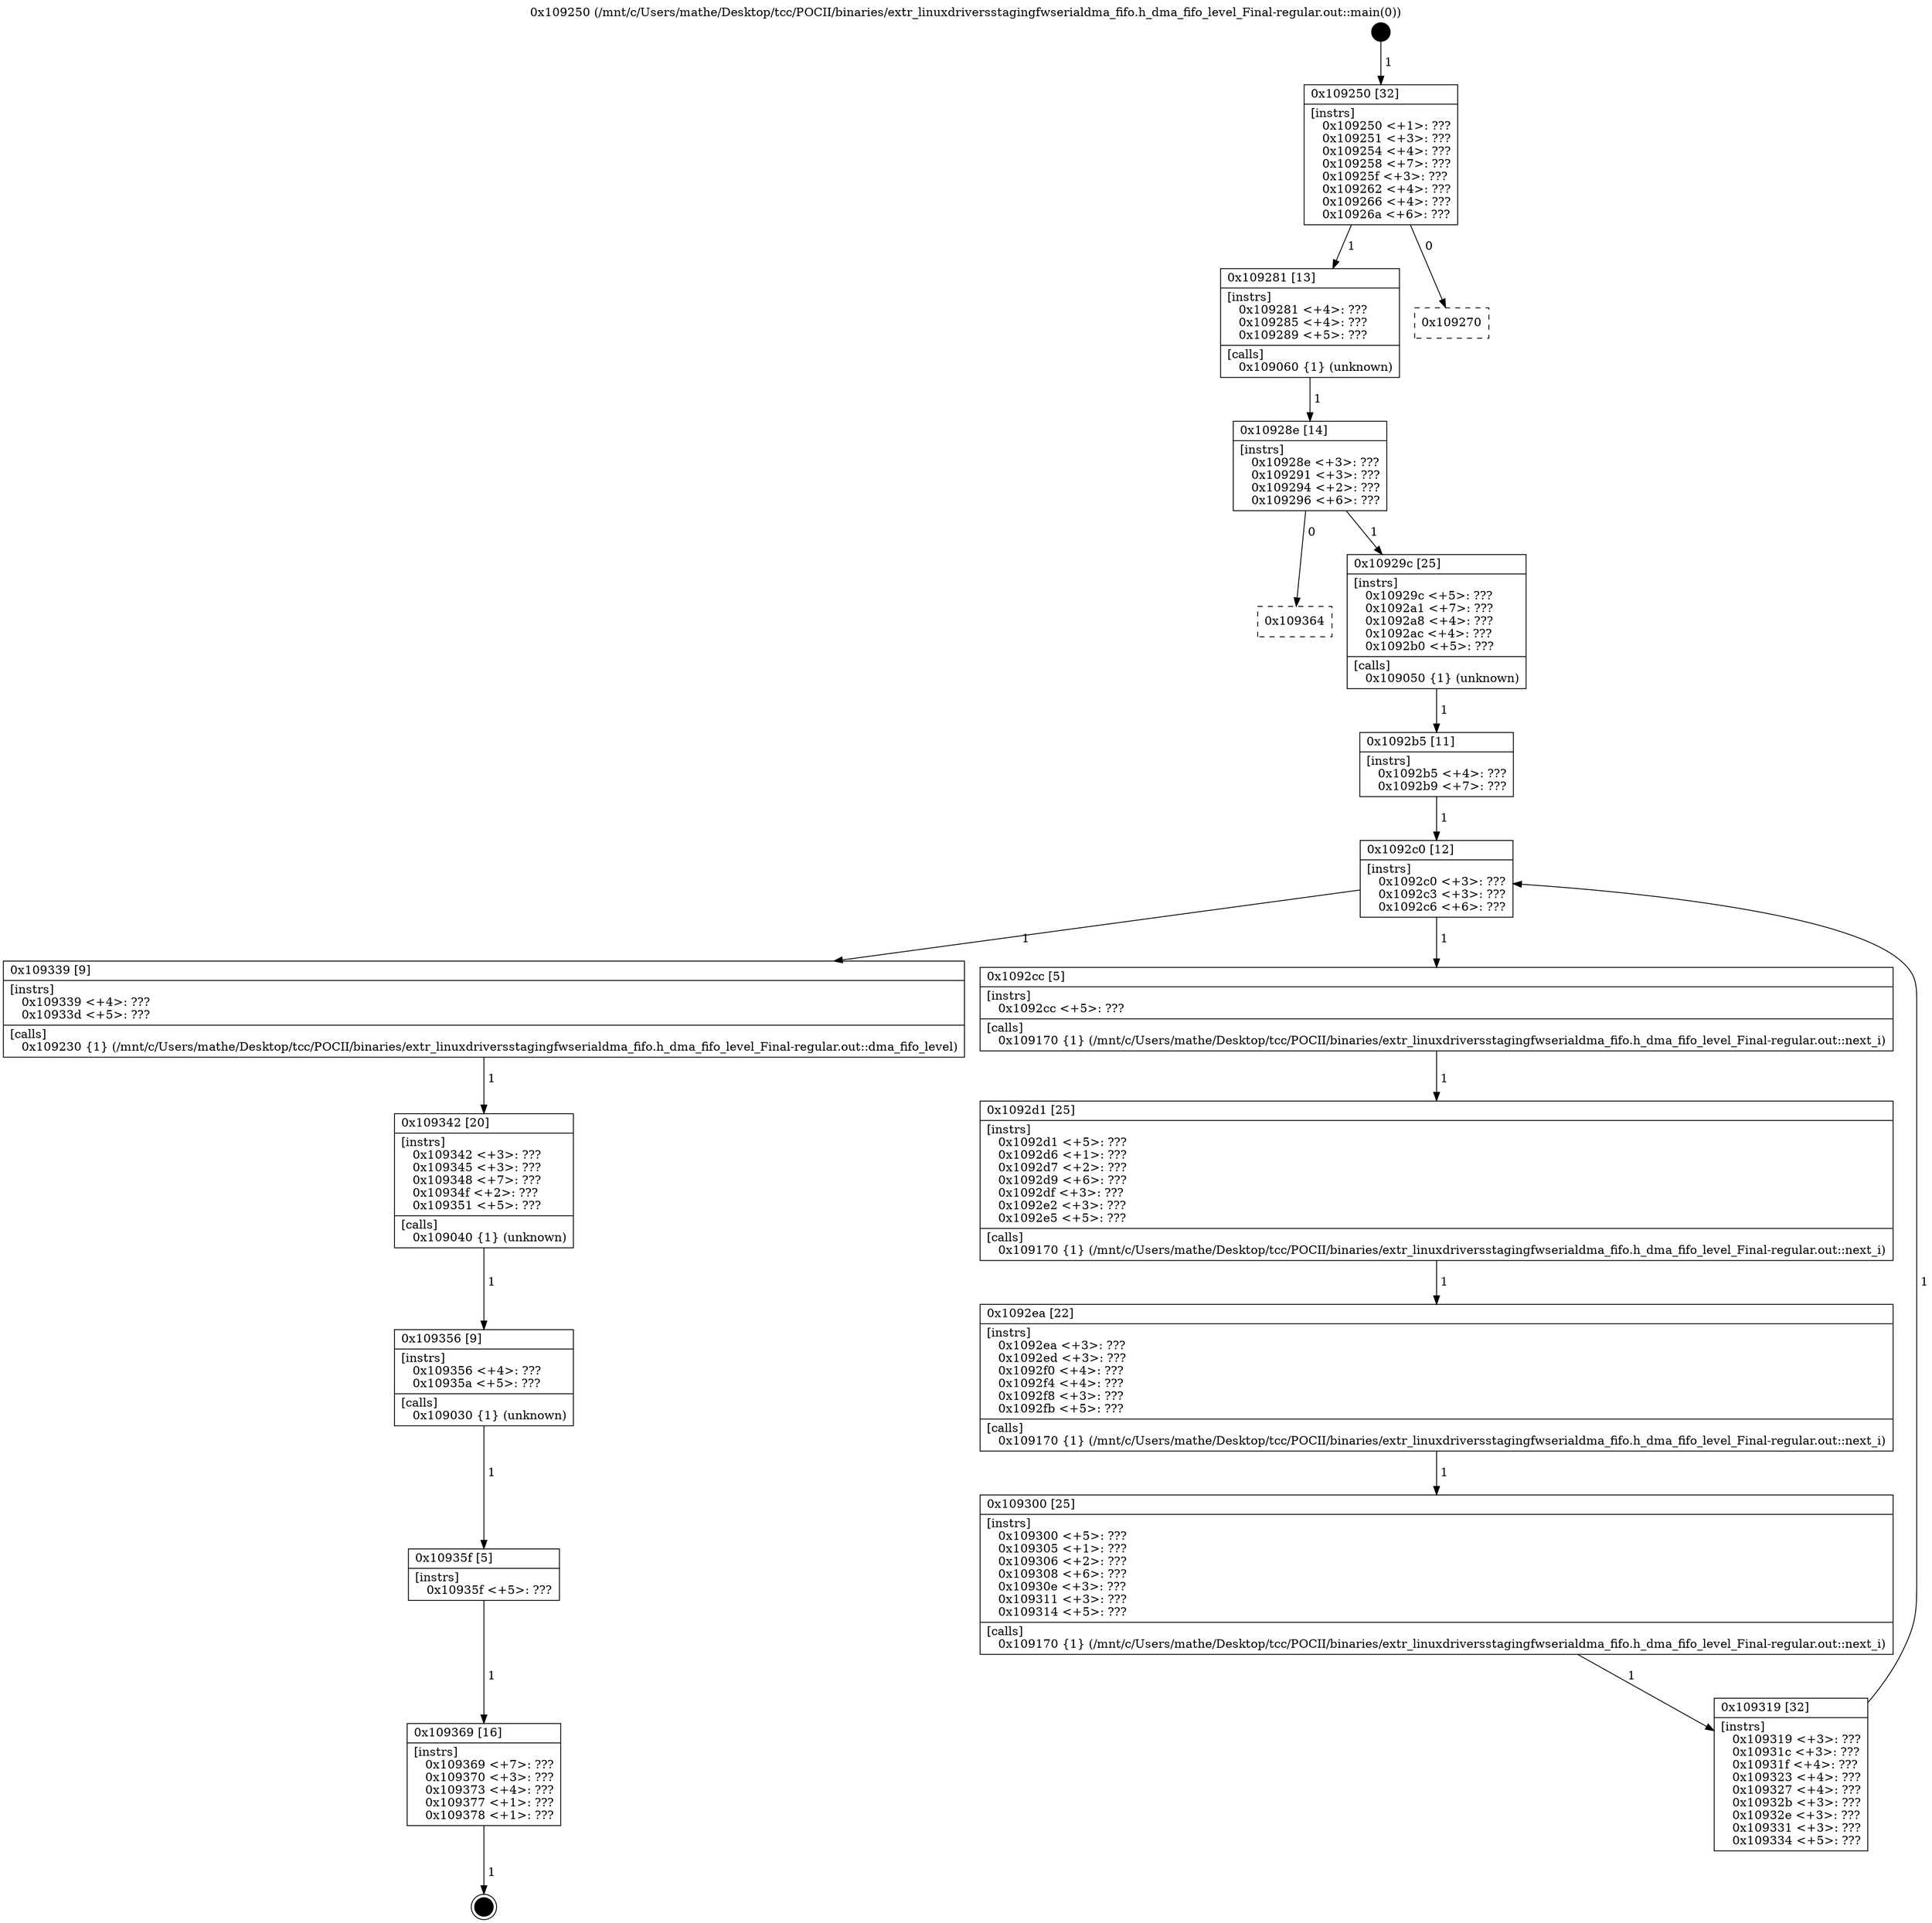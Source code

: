digraph "0x109250" {
  label = "0x109250 (/mnt/c/Users/mathe/Desktop/tcc/POCII/binaries/extr_linuxdriversstagingfwserialdma_fifo.h_dma_fifo_level_Final-regular.out::main(0))"
  labelloc = "t"
  node[shape=record]

  Entry [label="",width=0.3,height=0.3,shape=circle,fillcolor=black,style=filled]
  "0x109250" [label="{
     0x109250 [32]\l
     | [instrs]\l
     &nbsp;&nbsp;0x109250 \<+1\>: ???\l
     &nbsp;&nbsp;0x109251 \<+3\>: ???\l
     &nbsp;&nbsp;0x109254 \<+4\>: ???\l
     &nbsp;&nbsp;0x109258 \<+7\>: ???\l
     &nbsp;&nbsp;0x10925f \<+3\>: ???\l
     &nbsp;&nbsp;0x109262 \<+4\>: ???\l
     &nbsp;&nbsp;0x109266 \<+4\>: ???\l
     &nbsp;&nbsp;0x10926a \<+6\>: ???\l
  }"]
  "0x109281" [label="{
     0x109281 [13]\l
     | [instrs]\l
     &nbsp;&nbsp;0x109281 \<+4\>: ???\l
     &nbsp;&nbsp;0x109285 \<+4\>: ???\l
     &nbsp;&nbsp;0x109289 \<+5\>: ???\l
     | [calls]\l
     &nbsp;&nbsp;0x109060 \{1\} (unknown)\l
  }"]
  "0x109270" [label="{
     0x109270\l
  }", style=dashed]
  "0x10928e" [label="{
     0x10928e [14]\l
     | [instrs]\l
     &nbsp;&nbsp;0x10928e \<+3\>: ???\l
     &nbsp;&nbsp;0x109291 \<+3\>: ???\l
     &nbsp;&nbsp;0x109294 \<+2\>: ???\l
     &nbsp;&nbsp;0x109296 \<+6\>: ???\l
  }"]
  "0x109364" [label="{
     0x109364\l
  }", style=dashed]
  "0x10929c" [label="{
     0x10929c [25]\l
     | [instrs]\l
     &nbsp;&nbsp;0x10929c \<+5\>: ???\l
     &nbsp;&nbsp;0x1092a1 \<+7\>: ???\l
     &nbsp;&nbsp;0x1092a8 \<+4\>: ???\l
     &nbsp;&nbsp;0x1092ac \<+4\>: ???\l
     &nbsp;&nbsp;0x1092b0 \<+5\>: ???\l
     | [calls]\l
     &nbsp;&nbsp;0x109050 \{1\} (unknown)\l
  }"]
  Exit [label="",width=0.3,height=0.3,shape=circle,fillcolor=black,style=filled,peripheries=2]
  "0x1092c0" [label="{
     0x1092c0 [12]\l
     | [instrs]\l
     &nbsp;&nbsp;0x1092c0 \<+3\>: ???\l
     &nbsp;&nbsp;0x1092c3 \<+3\>: ???\l
     &nbsp;&nbsp;0x1092c6 \<+6\>: ???\l
  }"]
  "0x109339" [label="{
     0x109339 [9]\l
     | [instrs]\l
     &nbsp;&nbsp;0x109339 \<+4\>: ???\l
     &nbsp;&nbsp;0x10933d \<+5\>: ???\l
     | [calls]\l
     &nbsp;&nbsp;0x109230 \{1\} (/mnt/c/Users/mathe/Desktop/tcc/POCII/binaries/extr_linuxdriversstagingfwserialdma_fifo.h_dma_fifo_level_Final-regular.out::dma_fifo_level)\l
  }"]
  "0x1092cc" [label="{
     0x1092cc [5]\l
     | [instrs]\l
     &nbsp;&nbsp;0x1092cc \<+5\>: ???\l
     | [calls]\l
     &nbsp;&nbsp;0x109170 \{1\} (/mnt/c/Users/mathe/Desktop/tcc/POCII/binaries/extr_linuxdriversstagingfwserialdma_fifo.h_dma_fifo_level_Final-regular.out::next_i)\l
  }"]
  "0x1092d1" [label="{
     0x1092d1 [25]\l
     | [instrs]\l
     &nbsp;&nbsp;0x1092d1 \<+5\>: ???\l
     &nbsp;&nbsp;0x1092d6 \<+1\>: ???\l
     &nbsp;&nbsp;0x1092d7 \<+2\>: ???\l
     &nbsp;&nbsp;0x1092d9 \<+6\>: ???\l
     &nbsp;&nbsp;0x1092df \<+3\>: ???\l
     &nbsp;&nbsp;0x1092e2 \<+3\>: ???\l
     &nbsp;&nbsp;0x1092e5 \<+5\>: ???\l
     | [calls]\l
     &nbsp;&nbsp;0x109170 \{1\} (/mnt/c/Users/mathe/Desktop/tcc/POCII/binaries/extr_linuxdriversstagingfwserialdma_fifo.h_dma_fifo_level_Final-regular.out::next_i)\l
  }"]
  "0x1092ea" [label="{
     0x1092ea [22]\l
     | [instrs]\l
     &nbsp;&nbsp;0x1092ea \<+3\>: ???\l
     &nbsp;&nbsp;0x1092ed \<+3\>: ???\l
     &nbsp;&nbsp;0x1092f0 \<+4\>: ???\l
     &nbsp;&nbsp;0x1092f4 \<+4\>: ???\l
     &nbsp;&nbsp;0x1092f8 \<+3\>: ???\l
     &nbsp;&nbsp;0x1092fb \<+5\>: ???\l
     | [calls]\l
     &nbsp;&nbsp;0x109170 \{1\} (/mnt/c/Users/mathe/Desktop/tcc/POCII/binaries/extr_linuxdriversstagingfwserialdma_fifo.h_dma_fifo_level_Final-regular.out::next_i)\l
  }"]
  "0x109300" [label="{
     0x109300 [25]\l
     | [instrs]\l
     &nbsp;&nbsp;0x109300 \<+5\>: ???\l
     &nbsp;&nbsp;0x109305 \<+1\>: ???\l
     &nbsp;&nbsp;0x109306 \<+2\>: ???\l
     &nbsp;&nbsp;0x109308 \<+6\>: ???\l
     &nbsp;&nbsp;0x10930e \<+3\>: ???\l
     &nbsp;&nbsp;0x109311 \<+3\>: ???\l
     &nbsp;&nbsp;0x109314 \<+5\>: ???\l
     | [calls]\l
     &nbsp;&nbsp;0x109170 \{1\} (/mnt/c/Users/mathe/Desktop/tcc/POCII/binaries/extr_linuxdriversstagingfwserialdma_fifo.h_dma_fifo_level_Final-regular.out::next_i)\l
  }"]
  "0x109319" [label="{
     0x109319 [32]\l
     | [instrs]\l
     &nbsp;&nbsp;0x109319 \<+3\>: ???\l
     &nbsp;&nbsp;0x10931c \<+3\>: ???\l
     &nbsp;&nbsp;0x10931f \<+4\>: ???\l
     &nbsp;&nbsp;0x109323 \<+4\>: ???\l
     &nbsp;&nbsp;0x109327 \<+4\>: ???\l
     &nbsp;&nbsp;0x10932b \<+3\>: ???\l
     &nbsp;&nbsp;0x10932e \<+3\>: ???\l
     &nbsp;&nbsp;0x109331 \<+3\>: ???\l
     &nbsp;&nbsp;0x109334 \<+5\>: ???\l
  }"]
  "0x1092b5" [label="{
     0x1092b5 [11]\l
     | [instrs]\l
     &nbsp;&nbsp;0x1092b5 \<+4\>: ???\l
     &nbsp;&nbsp;0x1092b9 \<+7\>: ???\l
  }"]
  "0x109342" [label="{
     0x109342 [20]\l
     | [instrs]\l
     &nbsp;&nbsp;0x109342 \<+3\>: ???\l
     &nbsp;&nbsp;0x109345 \<+3\>: ???\l
     &nbsp;&nbsp;0x109348 \<+7\>: ???\l
     &nbsp;&nbsp;0x10934f \<+2\>: ???\l
     &nbsp;&nbsp;0x109351 \<+5\>: ???\l
     | [calls]\l
     &nbsp;&nbsp;0x109040 \{1\} (unknown)\l
  }"]
  "0x109356" [label="{
     0x109356 [9]\l
     | [instrs]\l
     &nbsp;&nbsp;0x109356 \<+4\>: ???\l
     &nbsp;&nbsp;0x10935a \<+5\>: ???\l
     | [calls]\l
     &nbsp;&nbsp;0x109030 \{1\} (unknown)\l
  }"]
  "0x10935f" [label="{
     0x10935f [5]\l
     | [instrs]\l
     &nbsp;&nbsp;0x10935f \<+5\>: ???\l
  }"]
  "0x109369" [label="{
     0x109369 [16]\l
     | [instrs]\l
     &nbsp;&nbsp;0x109369 \<+7\>: ???\l
     &nbsp;&nbsp;0x109370 \<+3\>: ???\l
     &nbsp;&nbsp;0x109373 \<+4\>: ???\l
     &nbsp;&nbsp;0x109377 \<+1\>: ???\l
     &nbsp;&nbsp;0x109378 \<+1\>: ???\l
  }"]
  Entry -> "0x109250" [label=" 1"]
  "0x109250" -> "0x109281" [label=" 1"]
  "0x109250" -> "0x109270" [label=" 0"]
  "0x109281" -> "0x10928e" [label=" 1"]
  "0x10928e" -> "0x109364" [label=" 0"]
  "0x10928e" -> "0x10929c" [label=" 1"]
  "0x109369" -> Exit [label=" 1"]
  "0x10929c" -> "0x1092b5" [label=" 1"]
  "0x1092c0" -> "0x109339" [label=" 1"]
  "0x1092c0" -> "0x1092cc" [label=" 1"]
  "0x1092cc" -> "0x1092d1" [label=" 1"]
  "0x1092d1" -> "0x1092ea" [label=" 1"]
  "0x1092ea" -> "0x109300" [label=" 1"]
  "0x109300" -> "0x109319" [label=" 1"]
  "0x1092b5" -> "0x1092c0" [label=" 1"]
  "0x109319" -> "0x1092c0" [label=" 1"]
  "0x109339" -> "0x109342" [label=" 1"]
  "0x109342" -> "0x109356" [label=" 1"]
  "0x109356" -> "0x10935f" [label=" 1"]
  "0x10935f" -> "0x109369" [label=" 1"]
}
